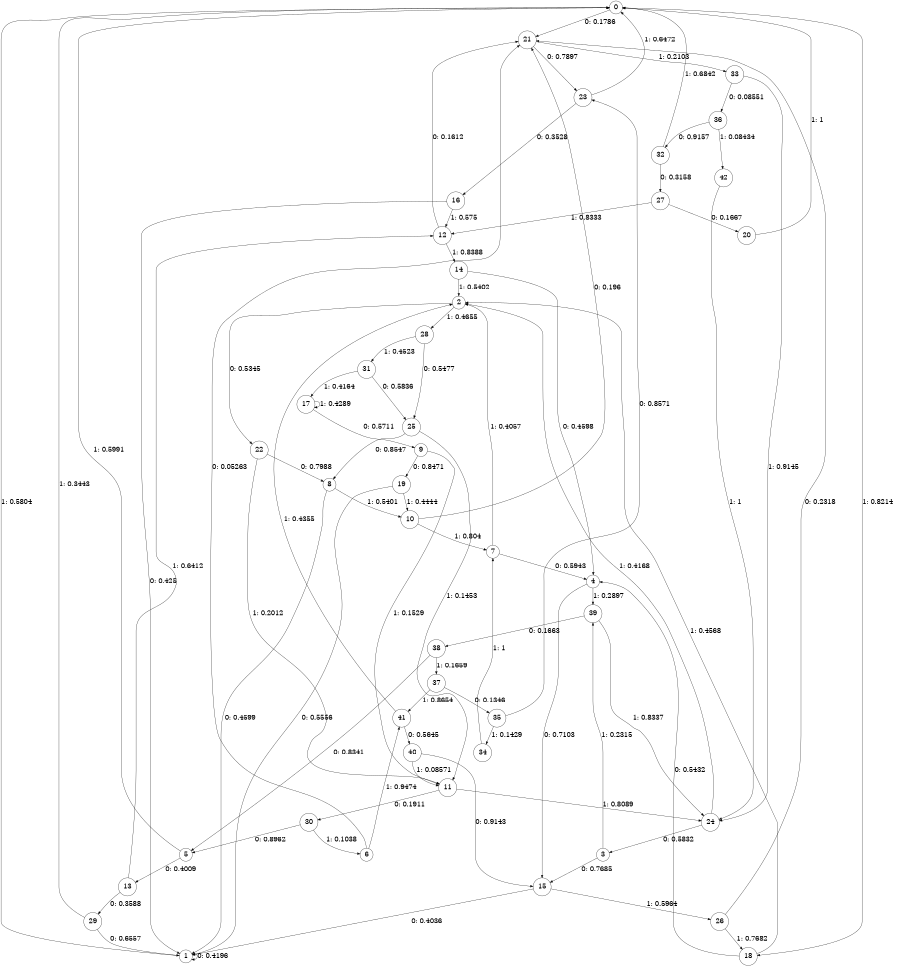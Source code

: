 digraph "ch33faceL9" {
size = "6,8.5";
ratio = "fill";
node [shape = circle];
node [fontsize = 24];
edge [fontsize = 24];
0 -> 21 [label = "0: 0.1786   "];
0 -> 18 [label = "1: 0.8214   "];
1 -> 1 [label = "0: 0.4196   "];
1 -> 0 [label = "1: 0.5804   "];
2 -> 22 [label = "0: 0.5345   "];
2 -> 28 [label = "1: 0.4655   "];
3 -> 15 [label = "0: 0.7685   "];
3 -> 39 [label = "1: 0.2315   "];
4 -> 15 [label = "0: 0.7103   "];
4 -> 39 [label = "1: 0.2897   "];
5 -> 13 [label = "0: 0.4009   "];
5 -> 0 [label = "1: 0.5991   "];
6 -> 21 [label = "0: 0.05263  "];
6 -> 41 [label = "1: 0.9474   "];
7 -> 4 [label = "0: 0.5943   "];
7 -> 2 [label = "1: 0.4057   "];
8 -> 1 [label = "0: 0.4599   "];
8 -> 10 [label = "1: 0.5401   "];
9 -> 19 [label = "0: 0.8471   "];
9 -> 11 [label = "1: 0.1529   "];
10 -> 21 [label = "0: 0.196    "];
10 -> 7 [label = "1: 0.804    "];
11 -> 30 [label = "0: 0.1911   "];
11 -> 24 [label = "1: 0.8089   "];
12 -> 21 [label = "0: 0.1612   "];
12 -> 14 [label = "1: 0.8388   "];
13 -> 29 [label = "0: 0.3588   "];
13 -> 12 [label = "1: 0.6412   "];
14 -> 4 [label = "0: 0.4598   "];
14 -> 2 [label = "1: 0.5402   "];
15 -> 1 [label = "0: 0.4036   "];
15 -> 26 [label = "1: 0.5964   "];
16 -> 1 [label = "0: 0.425    "];
16 -> 12 [label = "1: 0.575    "];
17 -> 9 [label = "0: 0.5711   "];
17 -> 17 [label = "1: 0.4289   "];
18 -> 4 [label = "0: 0.5432   "];
18 -> 2 [label = "1: 0.4568   "];
19 -> 1 [label = "0: 0.5556   "];
19 -> 10 [label = "1: 0.4444   "];
20 -> 0 [label = "1: 1        "];
21 -> 23 [label = "0: 0.7897   "];
21 -> 33 [label = "1: 0.2103   "];
22 -> 8 [label = "0: 0.7988   "];
22 -> 11 [label = "1: 0.2012   "];
23 -> 16 [label = "0: 0.3528   "];
23 -> 0 [label = "1: 0.6472   "];
24 -> 3 [label = "0: 0.5832   "];
24 -> 2 [label = "1: 0.4168   "];
25 -> 8 [label = "0: 0.8547   "];
25 -> 11 [label = "1: 0.1453   "];
26 -> 21 [label = "0: 0.2318   "];
26 -> 18 [label = "1: 0.7682   "];
27 -> 20 [label = "0: 0.1667   "];
27 -> 12 [label = "1: 0.8333   "];
28 -> 25 [label = "0: 0.5477   "];
28 -> 31 [label = "1: 0.4523   "];
29 -> 1 [label = "0: 0.6557   "];
29 -> 0 [label = "1: 0.3443   "];
30 -> 5 [label = "0: 0.8962   "];
30 -> 6 [label = "1: 0.1038   "];
31 -> 25 [label = "0: 0.5836   "];
31 -> 17 [label = "1: 0.4164   "];
32 -> 27 [label = "0: 0.3158   "];
32 -> 0 [label = "1: 0.6842   "];
33 -> 36 [label = "0: 0.08551  "];
33 -> 24 [label = "1: 0.9145   "];
34 -> 7 [label = "1: 1        "];
35 -> 23 [label = "0: 0.8571   "];
35 -> 34 [label = "1: 0.1429   "];
36 -> 32 [label = "0: 0.9157   "];
36 -> 42 [label = "1: 0.08434  "];
37 -> 35 [label = "0: 0.1346   "];
37 -> 41 [label = "1: 0.8654   "];
38 -> 5 [label = "0: 0.8341   "];
38 -> 37 [label = "1: 0.1659   "];
39 -> 38 [label = "0: 0.1663   "];
39 -> 24 [label = "1: 0.8337   "];
40 -> 15 [label = "0: 0.9143   "];
40 -> 11 [label = "1: 0.08571  "];
41 -> 40 [label = "0: 0.5645   "];
41 -> 2 [label = "1: 0.4355   "];
42 -> 24 [label = "1: 1        "];
}